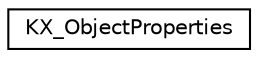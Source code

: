 digraph G
{
  edge [fontname="Helvetica",fontsize="10",labelfontname="Helvetica",labelfontsize="10"];
  node [fontname="Helvetica",fontsize="10",shape=record];
  rankdir=LR;
  Node1 [label="KX_ObjectProperties",height=0.2,width=0.4,color="black", fillcolor="white", style="filled",URL="$d7/da6/structKX__ObjectProperties.html"];
}
